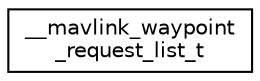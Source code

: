 digraph "Graphical Class Hierarchy"
{
 // INTERACTIVE_SVG=YES
  edge [fontname="Helvetica",fontsize="10",labelfontname="Helvetica",labelfontsize="10"];
  node [fontname="Helvetica",fontsize="10",shape=record];
  rankdir="LR";
  Node1 [label="__mavlink_waypoint\l_request_list_t",height=0.2,width=0.4,color="black", fillcolor="white", style="filled",URL="$struct____mavlink__waypoint__request__list__t.html"];
}
